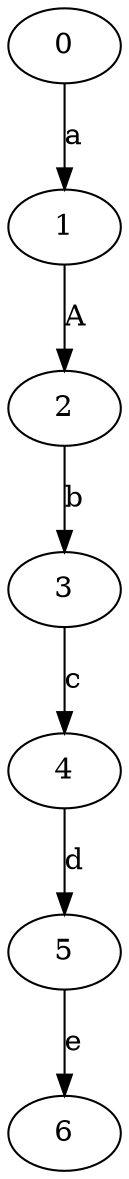 digraph {
		0 -> 1[label="a"];
		1 -> 2[label="A"];
		2 -> 3[label="b"];
		3 -> 4[label="c"];
		4 -> 5[label="d"];
		5 -> 6[label="e"];
	}
	


